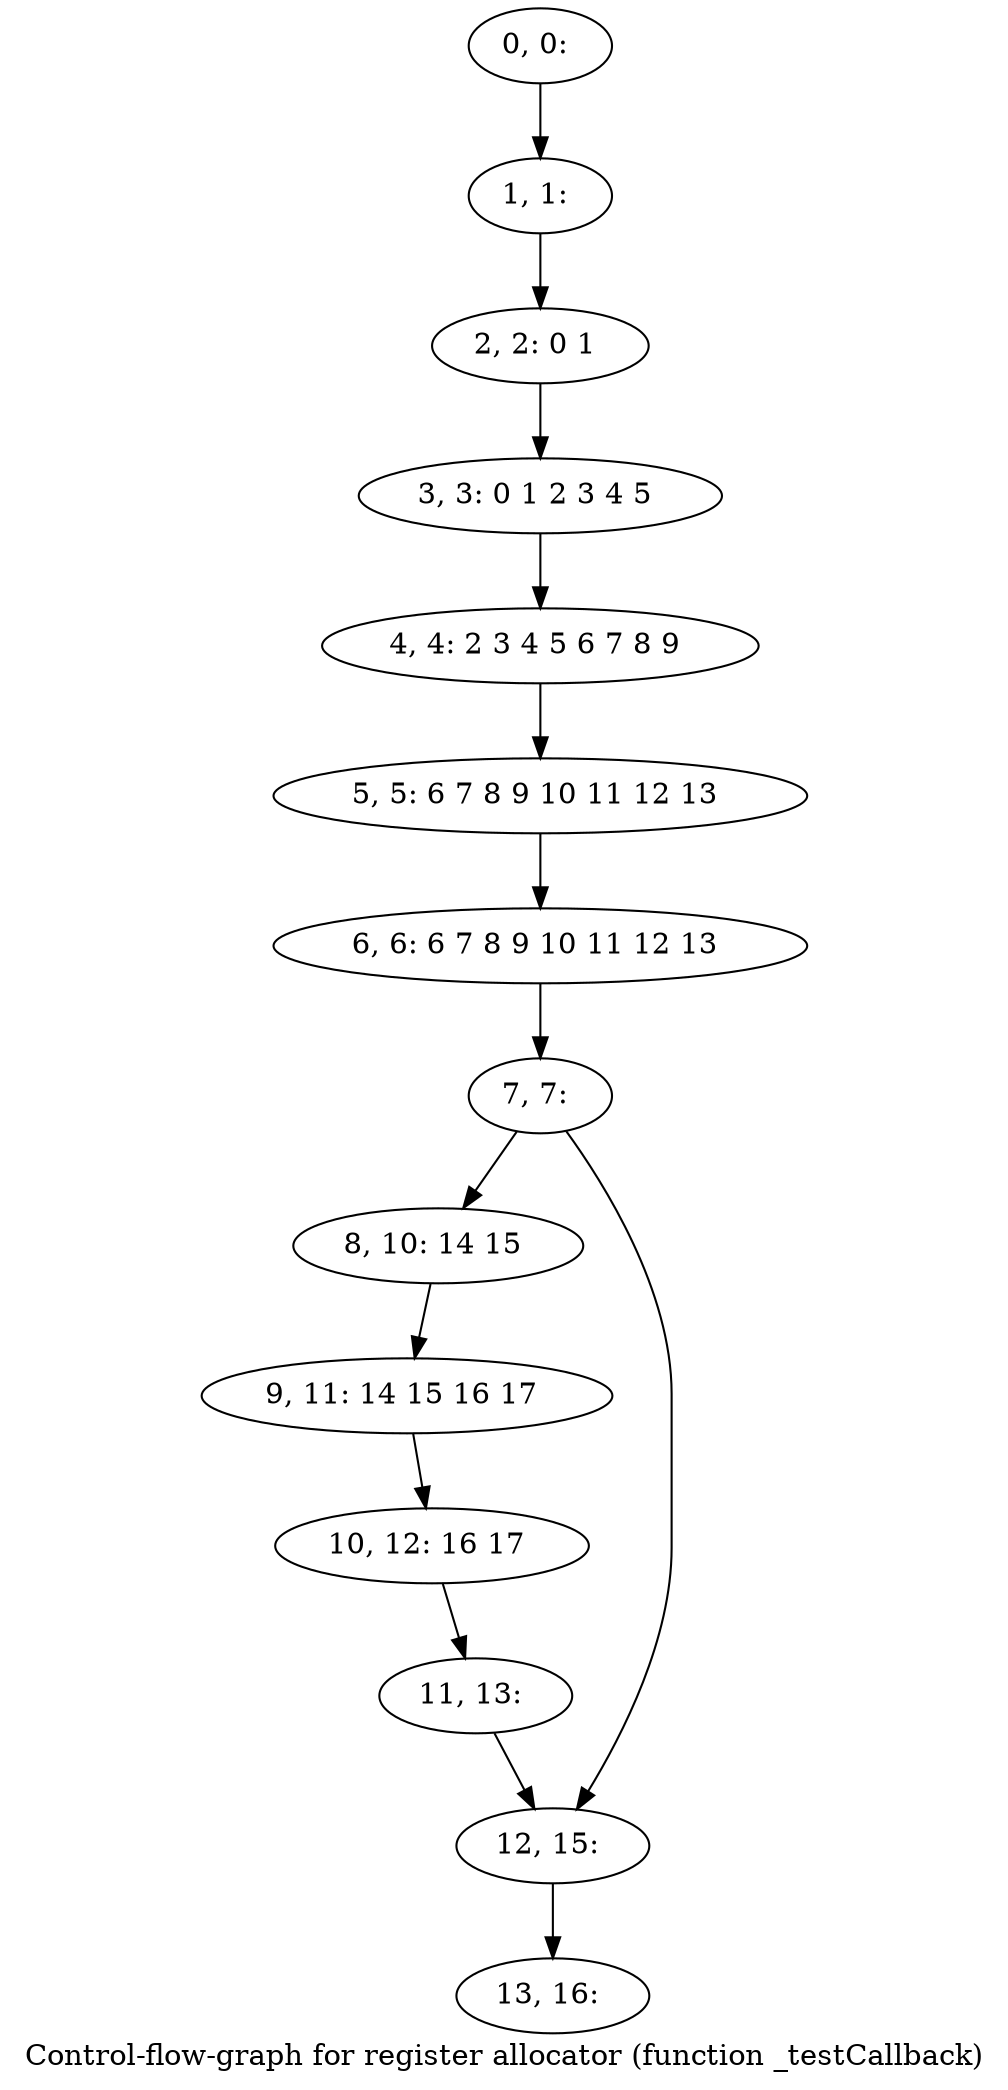 digraph G {
graph [label="Control-flow-graph for register allocator (function _testCallback)"]
0[label="0, 0: "];
1[label="1, 1: "];
2[label="2, 2: 0 1 "];
3[label="3, 3: 0 1 2 3 4 5 "];
4[label="4, 4: 2 3 4 5 6 7 8 9 "];
5[label="5, 5: 6 7 8 9 10 11 12 13 "];
6[label="6, 6: 6 7 8 9 10 11 12 13 "];
7[label="7, 7: "];
8[label="8, 10: 14 15 "];
9[label="9, 11: 14 15 16 17 "];
10[label="10, 12: 16 17 "];
11[label="11, 13: "];
12[label="12, 15: "];
13[label="13, 16: "];
0->1 ;
1->2 ;
2->3 ;
3->4 ;
4->5 ;
5->6 ;
6->7 ;
7->8 ;
7->12 ;
8->9 ;
9->10 ;
10->11 ;
11->12 ;
12->13 ;
}
